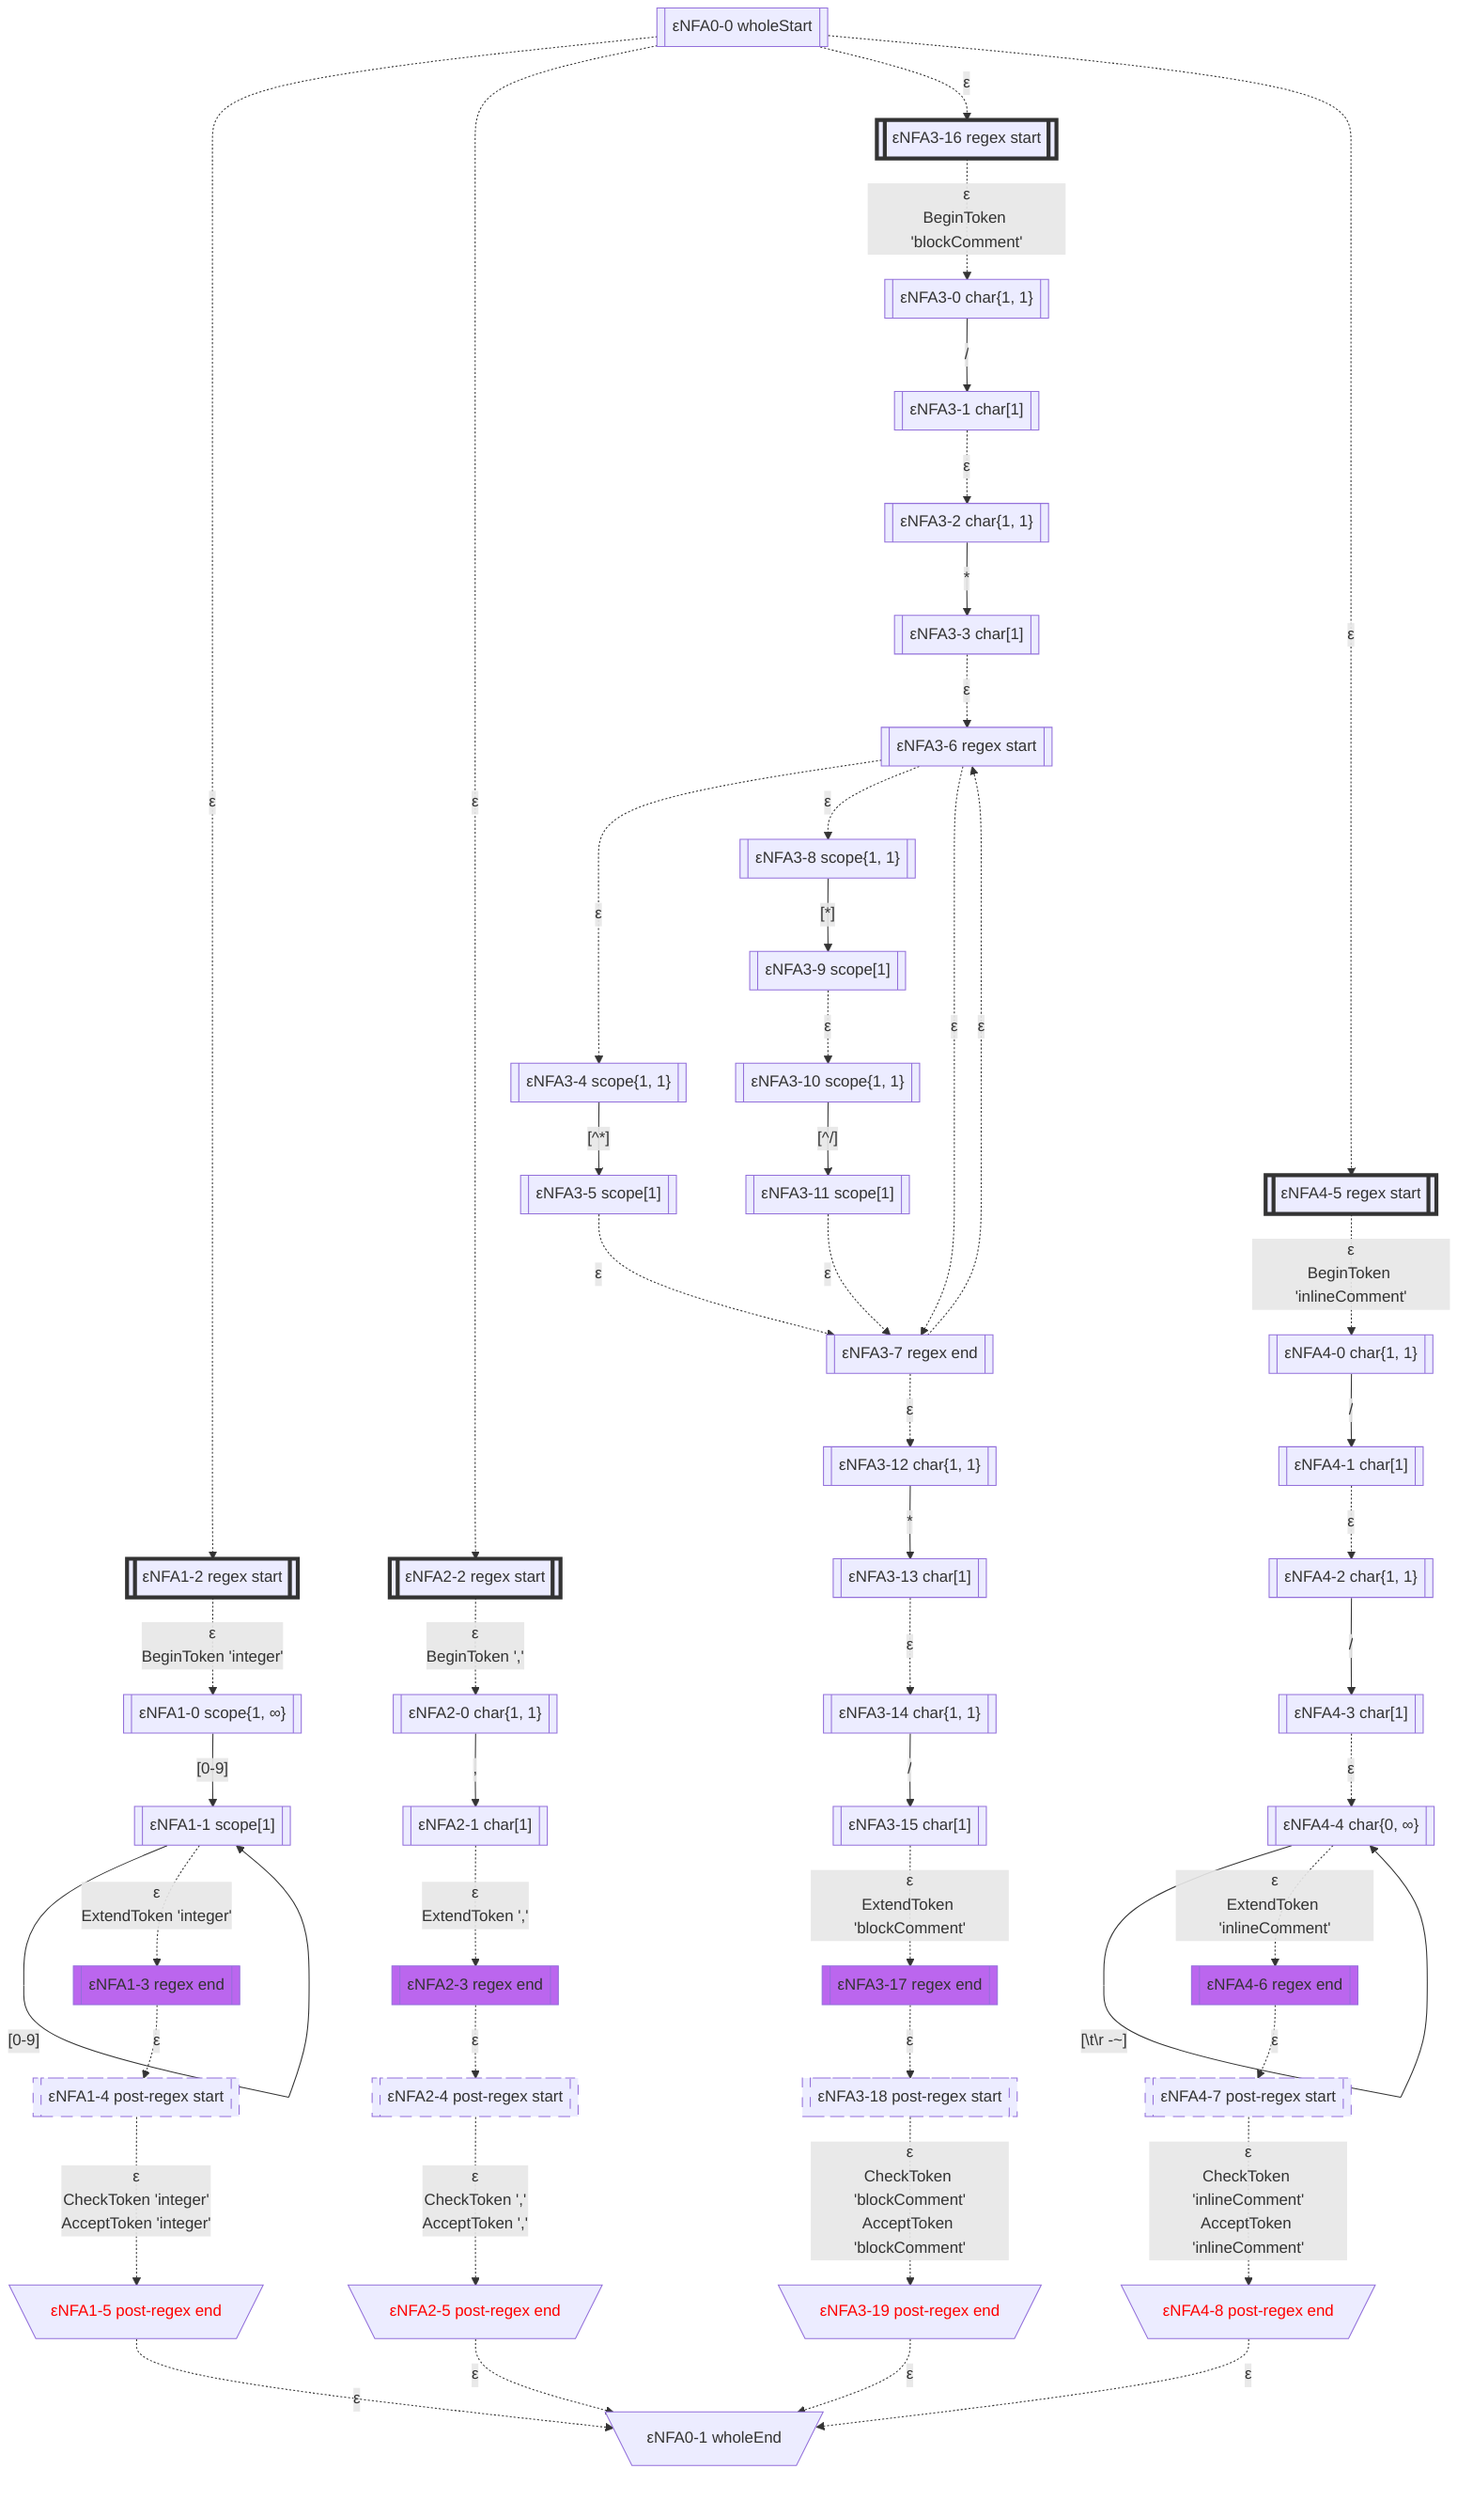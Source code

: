 flowchart
classDef c0001 color:#FF0000;
classDef c0010 stroke-dasharray: 10 10;
classDef c0011 stroke-dasharray: 10 10,color:#FF0000;
classDef c0100 fill:#BB66EE;
classDef c0101 fill:#BB66EE,color:#FF0000;
classDef c0110 fill:#BB66EE,stroke-dasharray: 10 10;
classDef c0111 fill:#BB66EE,stroke-dasharray: 10 10,color:#FF0000;
classDef c1000 stroke:#333,stroke-width:4px;
classDef c1001 stroke:#333,stroke-width:4px,color:#FF0000;
classDef c1010 stroke:#333,stroke-width:4px,stroke-dasharray: 10 10;
classDef c1011 stroke:#333,stroke-width:4px,stroke-dasharray: 10 10,color:#FF0000;
classDef c1100 stroke:#333,stroke-width:4px,fill:#BB66EE;
classDef c1101 stroke:#333,stroke-width:4px,fill:#BB66EE,color:#FF0000;
classDef c1110 stroke:#333,stroke-width:4px,fill:#BB66EE,stroke-dasharray: 10 10;
classDef c1111 stroke:#333,stroke-width:4px,fill:#BB66EE,stroke-dasharray: 10 10,color:#FF0000;
eNFA0_0_10953403[["εNFA0-0 wholeStart"]]
eNFA1_2_19346796[["εNFA1-2 regex start"]]
class eNFA1_2_19346796 c1000;
eNFA2_2_31471768[["εNFA2-2 regex start"]]
class eNFA2_2_31471768 c1000;
eNFA3_16_28171394[["εNFA3-16 regex start"]]
class eNFA3_16_28171394 c1000;
eNFA4_5_16135397[["εNFA4-5 regex start"]]
class eNFA4_5_16135397 c1000;
eNFA1_0_64862199[["εNFA1-0 scope{1, ∞}"]]
eNFA2_0_58796306[["εNFA2-0 char{1, 1}"]]
eNFA3_0_181603[["εNFA3-0 char{1, 1}"]]
eNFA4_0_31898818[["εNFA4-0 char{1, 1}"]]
eNFA1_1_7206911[["εNFA1-1 scope[1]"]]
eNFA2_1_59404709[["εNFA2-1 char[1]"]]
eNFA3_1_63687823[["εNFA3-1 char[1]"]]
eNFA4_1_36319496[["εNFA4-1 char[1]"]]
eNFA1_3_46888886[["εNFA1-3 regex end"]]
class eNFA1_3_46888886 c0100;
eNFA2_3_64880336[["εNFA2-3 regex end"]]
class eNFA2_3_64880336 c0100;
eNFA3_2_55752527[["εNFA3-2 char{1, 1}"]]
eNFA4_2_32010697[["εNFA4-2 char{1, 1}"]]
eNFA1_4_39903442[["εNFA1-4 post-regex start"]]
class eNFA1_4_39903442 c0010;
eNFA2_4_47052116[["εNFA2-4 post-regex start"]]
class eNFA2_4_47052116 c0010;
eNFA3_3_6366390[["εNFA3-3 char[1]"]]
eNFA4_3_53223490[["εNFA4-3 char[1]"]]
eNFA1_5_23586666[\"εNFA1-5 post-regex end"/]
class eNFA1_5_23586666 c0001;
eNFA2_5_14810456[\"εNFA2-5 post-regex end"/]
class eNFA2_5_14810456 c0001;
eNFA3_6_20815867[["εNFA3-6 regex start"]]
eNFA4_4_50652963[["εNFA4-4 char{0, ∞}"]]
eNFA0_1_66185246[\"εNFA0-1 wholeEnd"/]
eNFA3_4_8363642[["εNFA3-4 scope{1, 1}"]]
eNFA3_8_53125076[["εNFA3-8 scope{1, 1}"]]
eNFA3_7_8163917[["εNFA3-7 regex end"]]
eNFA4_6_9249362[["εNFA4-6 regex end"]]
class eNFA4_6_9249362 c0100;
eNFA3_5_45915542[["εNFA3-5 scope[1]"]]
eNFA3_9_10058158[["εNFA3-9 scope[1]"]]
eNFA3_12_57297510[["εNFA3-12 char{1, 1}"]]
eNFA4_7_18653909[["εNFA4-7 post-regex start"]]
class eNFA4_7_18653909 c0010;
eNFA3_10_23562876[["εNFA3-10 scope{1, 1}"]]
eNFA3_13_10739296[["εNFA3-13 char[1]"]]
eNFA4_8_11000853[\"εNFA4-8 post-regex end"/]
class eNFA4_8_11000853 c0001;
eNFA3_11_10586695[["εNFA3-11 scope[1]"]]
eNFA3_14_29544808[["εNFA3-14 char{1, 1}"]]
eNFA3_15_1634435[["εNFA3-15 char[1]"]]
eNFA3_17_14709921[["εNFA3-17 regex end"]]
class eNFA3_17_14709921 c0100;
eNFA3_18_65280430[["εNFA3-18 post-regex start"]]
class eNFA3_18_65280430 c0010;
eNFA3_19_52215961[\"εNFA3-19 post-regex end"/]
class eNFA3_19_52215961 c0001;
eNFA0_0_10953403 -.->|"ε"|eNFA1_2_19346796
eNFA0_0_10953403 -.->|"ε"|eNFA2_2_31471768
eNFA0_0_10953403 -.->|"ε"|eNFA3_16_28171394
eNFA0_0_10953403 -.->|"ε"|eNFA4_5_16135397
eNFA1_2_19346796 -.->|"ε
BeginToken 'integer'"|eNFA1_0_64862199
eNFA2_2_31471768 -.->|"ε
BeginToken ','"|eNFA2_0_58796306
eNFA3_16_28171394 -.->|"ε
BeginToken 'blockComment'"|eNFA3_0_181603
eNFA4_5_16135397 -.->|"ε
BeginToken 'inlineComment'"|eNFA4_0_31898818
eNFA1_0_64862199 -->|"[0-9]"|eNFA1_1_7206911
eNFA2_0_58796306 -->|","|eNFA2_1_59404709
eNFA3_0_181603 -->|"/"|eNFA3_1_63687823
eNFA4_0_31898818 -->|"/"|eNFA4_1_36319496
eNFA1_1_7206911 -->|"[0-9]"|eNFA1_1_7206911
eNFA1_1_7206911 -.->|"ε
ExtendToken 'integer'"|eNFA1_3_46888886
eNFA2_1_59404709 -.->|"ε
ExtendToken ','"|eNFA2_3_64880336
eNFA3_1_63687823 -.->|"ε"|eNFA3_2_55752527
eNFA4_1_36319496 -.->|"ε"|eNFA4_2_32010697
eNFA1_3_46888886 -.->|"ε"|eNFA1_4_39903442
eNFA2_3_64880336 -.->|"ε"|eNFA2_4_47052116
eNFA3_2_55752527 -->|"*"|eNFA3_3_6366390
eNFA4_2_32010697 -->|"/"|eNFA4_3_53223490
eNFA1_4_39903442 -.->|"ε
CheckToken 'integer'
AcceptToken 'integer'"|eNFA1_5_23586666
eNFA2_4_47052116 -.->|"ε
CheckToken ','
AcceptToken ','"|eNFA2_5_14810456
eNFA3_3_6366390 -.->|"ε"|eNFA3_6_20815867
eNFA4_3_53223490 -.->|"ε"|eNFA4_4_50652963
eNFA1_5_23586666 -.->|"ε"|eNFA0_1_66185246
eNFA2_5_14810456 -.->|"ε"|eNFA0_1_66185246
eNFA3_6_20815867 -.->|"ε"|eNFA3_4_8363642
eNFA3_6_20815867 -.->|"ε"|eNFA3_8_53125076
eNFA3_6_20815867 -.->|"ε"|eNFA3_7_8163917
eNFA4_4_50652963 -->|"[#92;t#92;r#32;-~]"|eNFA4_4_50652963
eNFA4_4_50652963 -.->|"ε
ExtendToken 'inlineComment'"|eNFA4_6_9249362
eNFA3_4_8363642 -->|"[^*]"|eNFA3_5_45915542
eNFA3_8_53125076 -->|"[*]"|eNFA3_9_10058158
eNFA3_7_8163917 -.->|"ε"|eNFA3_6_20815867
eNFA3_7_8163917 -.->|"ε"|eNFA3_12_57297510
eNFA4_6_9249362 -.->|"ε"|eNFA4_7_18653909
eNFA3_5_45915542 -.->|"ε"|eNFA3_7_8163917
eNFA3_9_10058158 -.->|"ε"|eNFA3_10_23562876
eNFA3_12_57297510 -->|"*"|eNFA3_13_10739296
eNFA4_7_18653909 -.->|"ε
CheckToken 'inlineComment'
AcceptToken 'inlineComment'"|eNFA4_8_11000853
eNFA3_10_23562876 -->|"[^/]"|eNFA3_11_10586695
eNFA3_13_10739296 -.->|"ε"|eNFA3_14_29544808
eNFA4_8_11000853 -.->|"ε"|eNFA0_1_66185246
eNFA3_11_10586695 -.->|"ε"|eNFA3_7_8163917
eNFA3_14_29544808 -->|"/"|eNFA3_15_1634435
eNFA3_15_1634435 -.->|"ε
ExtendToken 'blockComment'"|eNFA3_17_14709921
eNFA3_17_14709921 -.->|"ε"|eNFA3_18_65280430
eNFA3_18_65280430 -.->|"ε
CheckToken 'blockComment'
AcceptToken 'blockComment'"|eNFA3_19_52215961
eNFA3_19_52215961 -.->|"ε"|eNFA0_1_66185246